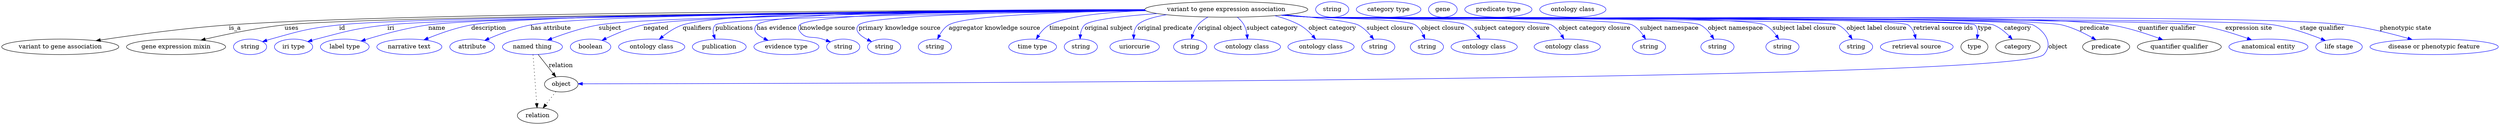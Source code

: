 digraph {
	graph [bb="0,0,5794.7,283"];
	node [label="\N"];
	"variant to gene expression association"	[height=0.5,
		label="variant to gene expression association",
		pos="2840.8,265",
		width=5.2537];
	"variant to gene association"	[height=0.5,
		pos="135.84,178",
		width=3.7733];
	"variant to gene expression association" -> "variant to gene association"	[label=is_a,
		lp="540.84,221.5",
		pos="e,218.71,192.34 2651.7,263.87 2175.9,263.12 937.87,258.3 526.84,229 424.39,221.7 307.68,205.77 228.64,193.85"];
	"gene expression mixin"	[height=0.5,
		pos="404.84,178",
		width=3.1955];
	"variant to gene expression association" -> "gene expression mixin"	[label=uses,
		lp="672.34,221.5",
		pos="e,462.7,193.62 2652.8,262.93 2159.2,259.86 851.06,249.84 655.84,229 593.09,222.3 522.7,207.65 472.47,195.92"];
	id	[color=blue,
		height=0.5,
		label=string,
		pos="575.84,178",
		width=1.0652];
	"variant to gene expression association" -> id	[color=blue,
		label=id,
		lp="789.84,221.5",
		pos="e,604.83,189.98 2653,262.82 2180.2,259.56 965.24,249.3 782.84,229 711.11,221.02 693.35,215.43 623.84,196 620.73,195.13 617.53,194.17 \
614.33,193.15",
		style=solid];
	iri	[color=blue,
		height=0.5,
		label="iri type",
		pos="676.84,178",
		width=1.2277];
	"variant to gene expression association" -> iri	[color=blue,
		label=iri,
		lp="901.84,221.5",
		pos="e,709.75,190.19 2653.3,262.56 2199.1,258.79 1065.2,247.63 893.84,229 819.92,220.97 801.79,214.72 729.84,196 726.46,195.12 722.99,\
194.15 719.5,193.14",
		style=solid];
	name	[color=blue,
		height=0.5,
		label="label type",
		pos="795.84,178",
		width=1.5707];
	"variant to gene expression association" -> name	[color=blue,
		label=name,
		lp="1008.8,221.5",
		pos="e,833.4,191.53 2652.7,262.95 2214.4,260.13 1150.1,251.1 988.84,229 938.31,222.08 882.02,206.56 843.33,194.64",
		style=solid];
	description	[color=blue,
		height=0.5,
		label="narrative text",
		pos="945.84,178",
		width=2.0943];
	"variant to gene expression association" -> description	[color=blue,
		label=description,
		lp="1128.3,221.5",
		pos="e,979.44,194.26 2652.1,263.62 2230.7,262.28 1238.2,256.24 1087.8,229 1053.6,222.79 1016.5,209.49 988.81,198.17",
		style=solid];
	"has attribute"	[color=blue,
		height=0.5,
		label=attribute,
		pos="1090.8,178",
		width=1.4443];
	"variant to gene expression association" -> "has attribute"	[color=blue,
		label="has attribute",
		lp="1272.8,221.5",
		pos="e,1120,193.06 2652.2,263.43 2256,261.72 1362.4,255 1225.8,229 1192.2,222.59 1155.8,208.69 1129.3,197.18",
		style=solid];
	subject	[color=blue,
		height=0.5,
		label="named thing",
		pos="1230.8,178",
		width=1.9318];
	"variant to gene expression association" -> subject	[color=blue,
		label=subject,
		lp="1408.8,221.5",
		pos="e,1265.7,193.73 2653.4,262.57 2287.8,259.32 1504.6,250.01 1382.8,229 1345.7,222.59 1305.2,208.93 1275.4,197.51",
		style=solid];
	negated	[color=blue,
		height=0.5,
		label=boolean,
		pos="1364.8,178",
		width=1.2999];
	"variant to gene expression association" -> negated	[color=blue,
		label=negated,
		lp="1515.8,221.5",
		pos="e,1391.1,193.03 2652.7,262.91 2307.4,260.35 1597.6,252.3 1486.8,229 1456.4,222.59 1423.9,208.89 1400.1,197.45",
		style=solid];
	qualifiers	[color=blue,
		height=0.5,
		label="ontology class",
		pos="1505.8,178",
		width=2.1304];
	"variant to gene expression association" -> qualifiers	[color=blue,
		label=qualifiers,
		lp="1611.3,221.5",
		pos="e,1523.5,195.66 2651.7,264.7 2324.2,265.04 1676.8,261.5 1577.8,229 1560.9,223.43 1544.3,212.47 1531.4,202.22",
		style=solid];
	publications	[color=blue,
		height=0.5,
		label=publication,
		pos="1662.8,178",
		width=1.7332];
	"variant to gene expression association" -> publications	[color=blue,
		label=publications,
		lp="1697.8,221.5",
		pos="e,1653.3,195.99 2654.4,261.8 2324.6,257.47 1671,246.67 1653.8,229 1647.8,222.81 1647.7,214.06 1649.9,205.61",
		style=solid];
	"has evidence"	[color=blue,
		height=0.5,
		label="evidence type",
		pos="1818.8,178",
		width=2.0943];
	"variant to gene expression association" -> "has evidence"	[color=blue,
		label="has evidence",
		lp="1796.3,221.5",
		pos="e,1776.4,192.95 2651.6,264.68 2347.5,264.82 1780.6,260.79 1749.8,229 1738.3,217.05 1750.2,205.96 1767.1,197.27",
		style=solid];
	"knowledge source"	[color=blue,
		height=0.5,
		label=string,
		pos="1950.8,178",
		width=1.0652];
	"variant to gene expression association" -> "knowledge source"	[color=blue,
		label="knowledge source",
		lp="1914.3,221.5",
		pos="e,1921.2,189.58 2651.7,264 2371.8,263.04 1877.2,257.33 1849.8,229 1845.2,224.2 1846,219.42 1849.8,214 1864.3,193.78 1879.3,204.15 \
1902.8,196 1905.7,195 1908.7,193.97 1911.7,192.92",
		style=solid];
	"primary knowledge source"	[color=blue,
		height=0.5,
		label=string,
		pos="2045.8,178",
		width=1.0652];
	"variant to gene expression association" -> "primary knowledge source"	[color=blue,
		label="primary knowledge source",
		lp="2081.8,221.5",
		pos="e,2017.1,189.95 2653,262.82 2408.6,260.34 2009.6,252.67 1986.8,229 1974.9,216.54 1989.8,203.99 2007.7,194.57",
		style=solid];
	"aggregator knowledge source"	[color=blue,
		height=0.5,
		label=string,
		pos="2163.8,178",
		width=1.0652];
	"variant to gene expression association" -> "aggregator knowledge source"	[color=blue,
		label="aggregator knowledge source",
		lp="2302.3,221.5",
		pos="e,2169.9,196.02 2653.5,262.46 2477.2,259.63 2234.6,251.61 2195.8,229 2186.6,223.61 2179.6,214.35 2174.5,205.26",
		style=solid];
	timepoint	[color=blue,
		height=0.5,
		label="time type",
		pos="2390.8,178",
		width=1.5346];
	"variant to gene expression association" -> timepoint	[color=blue,
		label=timepoint,
		lp="2464.8,221.5",
		pos="e,2399.3,195.97 2653.6,262.42 2564.2,258.81 2468.4,249.9 2429.8,229 2419.6,223.43 2411.1,213.89 2404.7,204.63",
		style=solid];
	"original subject"	[color=blue,
		height=0.5,
		label=string,
		pos="2502.8,178",
		width=1.0652];
	"variant to gene expression association" -> "original subject"	[color=blue,
		label="original subject",
		lp="2567.8,221.5",
		pos="e,2501.1,196.27 2680.4,255.46 2603.4,249.82 2525,241.2 2511.8,229 2505.7,223.25 2502.8,214.83 2501.7,206.52",
		style=solid];
	"original predicate"	[color=blue,
		height=0.5,
		label=uriorcurie,
		pos="2627.8,178",
		width=1.5887];
	"variant to gene expression association" -> "original predicate"	[color=blue,
		label="original predicate",
		lp="2698.3,221.5",
		pos="e,2625.5,196.02 2702,252.77 2671.7,247.59 2645.5,240.03 2634.8,229 2629,222.99 2626.5,214.49 2625.8,206.2",
		style=solid];
	"original object"	[color=blue,
		height=0.5,
		label=string,
		pos="2756.8,178",
		width=1.0652];
	"variant to gene expression association" -> "original object"	[color=blue,
		label="original object",
		lp="2826.3,221.5",
		pos="e,2759.8,196.35 2798.1,247.27 2789.5,242.4 2781.2,236.35 2774.8,229 2769.2,222.53 2765.3,214.18 2762.6,206.16",
		style=solid];
	"subject category"	[color=blue,
		height=0.5,
		label="ontology class",
		pos="2889.8,178",
		width=2.1304];
	"variant to gene expression association" -> "subject category"	[color=blue,
		label="subject category",
		lp="2947.3,221.5",
		pos="e,2890,196.17 2866.3,247.12 2872.3,241.98 2878,235.86 2881.8,229 2885.7,222.15 2887.8,213.99 2889,206.26",
		style=solid];
	"object category"	[color=blue,
		height=0.5,
		label="ontology class",
		pos="3060.8,178",
		width=2.1304];
	"variant to gene expression association" -> "object category"	[color=blue,
		label="object category",
		lp="3087.3,221.5",
		pos="e,3048.3,195.95 2953.4,250.48 2973.3,245.43 2993.2,238.51 3010.8,229 3022.5,222.72 3033.2,212.86 3041.7,203.55",
		style=solid];
	"subject closure"	[color=blue,
		height=0.5,
		label=string,
		pos="3193.8,178",
		width=1.0652];
	"variant to gene expression association" -> "subject closure"	[color=blue,
		label="subject closure",
		lp="3221.3,221.5",
		pos="e,3183.2,195.4 2978.5,252.61 3052.3,245.73 3131.3,236.81 3146.8,229 3158.5,223.13 3168.8,213.1 3176.8,203.55",
		style=solid];
	"object closure"	[color=blue,
		height=0.5,
		label=string,
		pos="3306.8,178",
		width=1.0652];
	"variant to gene expression association" -> "object closure"	[color=blue,
		label="object closure",
		lp="3343.8,221.5",
		pos="e,3302.2,196.36 2975,252.28 2996.4,250.47 3018.2,248.66 3038.8,247 3065.6,244.85 3257.3,243.61 3279.8,229 3288.2,223.56 3294.2,214.59 \
3298.4,205.74",
		style=solid];
	"subject category closure"	[color=blue,
		height=0.5,
		label="ontology class",
		pos="3439.8,178",
		width=2.1304];
	"variant to gene expression association" -> "subject category closure"	[color=blue,
		label="subject category closure",
		lp="3504.3,221.5",
		pos="e,3430.5,196.14 2972.3,252.05 2994.5,250.22 3017.3,248.46 3038.8,247 3078.7,244.29 3362.1,246.77 3397.8,229 3408.7,223.59 3417.9,\
213.95 3424.8,204.56",
		style=solid];
	"object category closure"	[color=blue,
		height=0.5,
		label="ontology class",
		pos="3632.8,178",
		width=2.1304];
	"variant to gene expression association" -> "object category closure"	[color=blue,
		label="object category closure",
		lp="3696.3,221.5",
		pos="e,3625.2,196.17 2970.4,251.87 2993.2,250.03 3016.7,248.31 3038.8,247 3069.7,245.18 3568.4,243.38 3595.8,229 3606,223.68 3614.1,214.18 \
3620.1,204.88",
		style=solid];
	"subject namespace"	[color=blue,
		height=0.5,
		label=string,
		pos="3822.8,178",
		width=1.0652];
	"variant to gene expression association" -> "subject namespace"	[color=blue,
		label="subject namespace",
		lp="3869.8,221.5",
		pos="e,3814.8,195.73 2969.6,251.79 2992.7,249.93 3016.4,248.23 3038.8,247 3080.2,244.73 3746.9,247.61 3783.8,229 3794.5,223.62 3803.2,\
213.79 3809.6,204.26",
		style=solid];
	"object namespace"	[color=blue,
		height=0.5,
		label=string,
		pos="3981.8,178",
		width=1.0652];
	"variant to gene expression association" -> "object namespace"	[color=blue,
		label="object namespace",
		lp="4023.8,221.5",
		pos="e,3973.5,195.76 2969.1,251.75 2992.3,249.89 3016.3,248.19 3038.8,247 3088.9,244.35 3896.8,251.19 3941.8,229 3952.7,223.66 3961.5,\
213.83 3968.1,204.3",
		style=solid];
	"subject label closure"	[color=blue,
		height=0.5,
		label=string,
		pos="4132.8,178",
		width=1.0652];
	"variant to gene expression association" -> "subject label closure"	[color=blue,
		label="subject label closure",
		lp="4183.8,221.5",
		pos="e,4124.2,195.79 2968.8,251.72 2992.1,249.85 3016.2,248.16 3038.8,247 3097.3,244 4039.2,254.48 4091.8,229 4102.8,223.69 4111.9,213.87 \
4118.7,204.33",
		style=solid];
	"object label closure"	[color=blue,
		height=0.5,
		label=string,
		pos="4303.8,178",
		width=1.0652];
	"variant to gene expression association" -> "object label closure"	[color=blue,
		label="object label closure",
		lp="4351.3,221.5",
		pos="e,4294.9,195.81 2968.6,251.69 2991.9,249.83 3016.1,248.14 3038.8,247 3072.8,245.3 4231.1,243.58 4261.8,229 4273,223.71 4282.2,213.9 \
4289.2,204.36",
		style=solid];
	"retrieval source ids"	[color=blue,
		height=0.5,
		label="retrieval source",
		pos="4444.8,178",
		width=2.347];
	"variant to gene expression association" -> "retrieval source ids"	[color=blue,
		label="retrieval source ids",
		lp="4506.3,221.5",
		pos="e,4442.8,196.42 2968.3,251.68 2991.7,249.81 3016,248.13 3038.8,247 3077.3,245.1 4393.1,250.79 4424.8,229 4432.6,223.69 4437.3,214.87 \
4440.2,206.11",
		style=solid];
	type	[height=0.5,
		pos="4578.8,178",
		width=0.86659];
	"variant to gene expression association" -> type	[color=blue,
		label=type,
		lp="4602.8,221.5",
		pos="e,4584.8,196.12 2968.3,251.66 2991.7,249.79 3016,248.11 3038.8,247 3060.2,245.96 4564.8,244.22 4579.8,229 4585.7,223.03 4587,214.44 \
4586.4,206.05",
		style=solid];
	category	[height=0.5,
		pos="4679.8,178",
		width=1.4263];
	"variant to gene expression association" -> category	[color=blue,
		label=category,
		lp="4679.3,221.5",
		pos="e,4666.8,195.44 2968,251.67 2991.6,249.79 3015.9,248.11 3038.8,247 3082.8,244.87 4581.7,244.74 4622.8,229 4636.9,223.6 4649.9,212.99 \
4659.8,202.93",
		style=solid];
	object	[height=0.5,
		pos="1297.8,91",
		width=1.0832];
	"variant to gene expression association" -> object	[color=blue,
		label=object,
		lp="4772.8,178",
		pos="e,1336.9,92.014 2968,251.66 2991.5,249.78 3015.9,248.11 3038.8,247 3085.3,244.76 4673.3,249.94 4714.8,229 4744,214.33 4762.7,183.29 \
4739.8,160 4677.7,96.596 1763.4,92.31 1347.1,92.021",
		style=solid];
	predicate	[height=0.5,
		pos="4883.8,178",
		width=1.5165];
	"variant to gene expression association" -> predicate	[color=blue,
		label=predicate,
		lp="4856.8,221.5",
		pos="e,4860,194.35 2968,251.65 2991.5,249.78 3015.9,248.1 3038.8,247 3135.5,242.36 4686.6,251.17 4780.8,229 4805.7,223.14 4831.6,210.55 \
4851.2,199.47",
		style=solid];
	"quantifier qualifier"	[height=0.5,
		pos="5053.8,178",
		width=2.7081];
	"variant to gene expression association" -> "quantifier qualifier"	[color=blue,
		label="quantifier qualifier",
		lp="5024.8,221.5",
		pos="e,5015.4,194.61 2968,251.64 2991.5,249.77 3015.9,248.09 3038.8,247 3244.8,237.17 4691.1,261.28 4894.8,229 4933,222.95 4974.6,209.61 \
5005.7,198.22",
		style=solid];
	"expression site"	[color=blue,
		height=0.5,
		label="anatomical entity",
		pos="5260.8,178",
		width=2.5456];
	"variant to gene expression association" -> "expression site"	[color=blue,
		label="expression site",
		lp="5215.3,221.5",
		pos="e,5221.6,194.38 2967.8,251.65 2991.4,249.76 3015.8,248.09 3038.8,247 3153,241.61 4982.9,246.25 5095.8,229 5135.8,222.9 5179.5,209.32 \
5211.9,197.86",
		style=solid];
	"stage qualifier"	[color=blue,
		height=0.5,
		label="life stage",
		pos="5424.8,178",
		width=1.4985];
	"variant to gene expression association" -> "stage qualifier"	[color=blue,
		label="stage qualifier",
		lp="5385.3,221.5",
		pos="e,5393.2,192.71 2967.8,251.63 2991.4,249.75 3015.8,248.08 3038.8,247 3162.9,241.18 5151.3,249.26 5273.8,229 5312,222.68 5353.7,208.3 \
5383.5,196.57",
		style=solid];
	"phenotypic state"	[color=blue,
		height=0.5,
		label="disease or phenotypic feature",
		pos="5645.8,178",
		width=4.1344];
	"variant to gene expression association" -> "phenotypic state"	[color=blue,
		label="phenotypic state",
		lp="5579.8,221.5",
		pos="e,5594.6,194.99 2967.8,251.62 2991.4,249.74 3015.8,248.07 3038.8,247 3305.4,234.57 5176,261.84 5440.8,229 5490,222.9 5544.5,209.27 \
5584.9,197.79",
		style=solid];
	subject -> object	[label=relation,
		lp="1296.8,134.5",
		pos="e,1285.1,108.18 1244.1,160.21 1253.9,147.71 1267.5,130.45 1278.6,116.43"];
	relation	[height=0.5,
		pos="1242.8,18",
		width=1.2999];
	subject -> relation	[pos="e,1241.5,36.188 1232.1,159.79 1234.2,132.48 1238.3,78.994 1240.8,46.38",
		style=dotted];
	association_type	[color=blue,
		height=0.5,
		label=string,
		pos="3085.8,265",
		width=1.0652];
	association_category	[color=blue,
		height=0.5,
		label="category type",
		pos="3216.8,265",
		width=2.0762];
	object -> relation	[pos="e,1255.7,35.54 1285.4,73.889 1278.4,64.939 1269.7,53.617 1261.9,43.584",
		style=dotted];
	"variant to gene association_object"	[color=blue,
		height=0.5,
		label=gene,
		pos="3342.8,265",
		width=0.92075];
	"variant to gene expression association_predicate"	[color=blue,
		height=0.5,
		label="predicate type",
		pos="3471.8,265",
		width=2.1665];
	"gene expression mixin_quantifier qualifier"	[color=blue,
		height=0.5,
		label="ontology class",
		pos="3644.8,265",
		width=2.1304];
}
